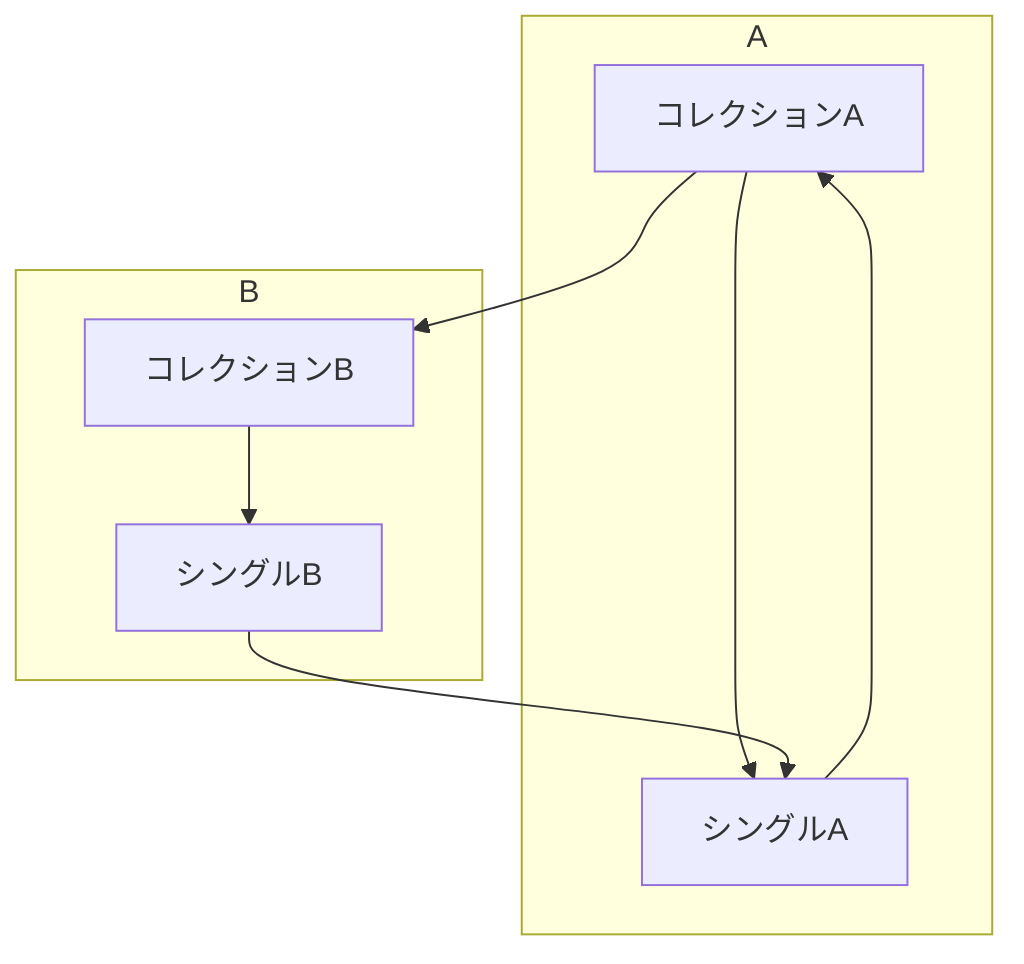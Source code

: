 flowchart TD;

subgraph A
コレクションA --> シングルA
シングルA --> コレクションA
end
subgraph B
コレクションB --> シングルB
end
シングルB --> シングルA
コレクションA --> コレクションB